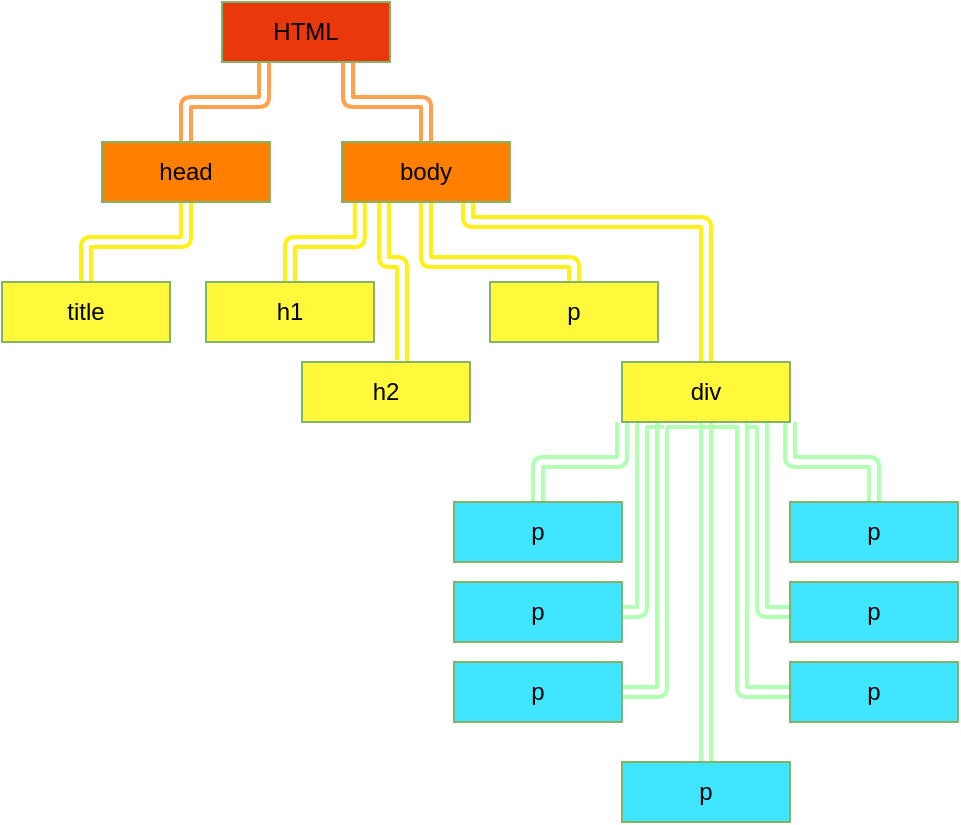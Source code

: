 <mxfile version="15.2.9" type="github">
  <diagram id="PYpE6oL168dghffFzByK" name="Page-1">
    <mxGraphModel dx="865" dy="486" grid="1" gridSize="10" guides="1" tooltips="1" connect="1" arrows="1" fold="1" page="1" pageScale="1" pageWidth="827" pageHeight="1169" math="0" shadow="0">
      <root>
        <mxCell id="0" />
        <mxCell id="1" parent="0" />
        <mxCell id="Jz1yEFnl1scGtVn9OjaA-24" style="edgeStyle=orthogonalEdgeStyle;rounded=1;orthogonalLoop=1;jettySize=auto;html=1;exitX=0.25;exitY=1;exitDx=0;exitDy=0;strokeWidth=2;shape=link;shadow=0;sketch=0;strokeColor=#FFA14F;" edge="1" parent="1" source="Jz1yEFnl1scGtVn9OjaA-1" target="Jz1yEFnl1scGtVn9OjaA-2">
          <mxGeometry relative="1" as="geometry" />
        </mxCell>
        <mxCell id="Jz1yEFnl1scGtVn9OjaA-25" style="edgeStyle=orthogonalEdgeStyle;rounded=1;orthogonalLoop=1;jettySize=auto;html=1;exitX=0.75;exitY=1;exitDx=0;exitDy=0;entryX=0.5;entryY=0;entryDx=0;entryDy=0;strokeWidth=2;shape=link;shadow=0;sketch=0;strokeColor=#FFA14F;" edge="1" parent="1" source="Jz1yEFnl1scGtVn9OjaA-1" target="Jz1yEFnl1scGtVn9OjaA-4">
          <mxGeometry relative="1" as="geometry" />
        </mxCell>
        <mxCell id="Jz1yEFnl1scGtVn9OjaA-1" value="HTML" style="rounded=0;whiteSpace=wrap;html=1;fillColor=#E8380C;strokeColor=#82b366;" vertex="1" parent="1">
          <mxGeometry x="380" y="30" width="84" height="30" as="geometry" />
        </mxCell>
        <mxCell id="Jz1yEFnl1scGtVn9OjaA-26" style="edgeStyle=orthogonalEdgeStyle;rounded=1;orthogonalLoop=1;jettySize=auto;html=1;exitX=0.5;exitY=1;exitDx=0;exitDy=0;entryX=0.5;entryY=0;entryDx=0;entryDy=0;strokeWidth=2;shape=link;shadow=0;sketch=0;strokeColor=#FFF017;" edge="1" parent="1" source="Jz1yEFnl1scGtVn9OjaA-2" target="Jz1yEFnl1scGtVn9OjaA-3">
          <mxGeometry relative="1" as="geometry" />
        </mxCell>
        <mxCell id="Jz1yEFnl1scGtVn9OjaA-2" value="head" style="rounded=0;whiteSpace=wrap;html=1;fillColor=#FF8000;strokeColor=#82b366;" vertex="1" parent="1">
          <mxGeometry x="320" y="100" width="84" height="30" as="geometry" />
        </mxCell>
        <mxCell id="Jz1yEFnl1scGtVn9OjaA-3" value="title" style="rounded=0;whiteSpace=wrap;html=1;fillColor=#FFF83B;strokeColor=#82b366;" vertex="1" parent="1">
          <mxGeometry x="270" y="170" width="84" height="30" as="geometry" />
        </mxCell>
        <mxCell id="Jz1yEFnl1scGtVn9OjaA-27" style="edgeStyle=orthogonalEdgeStyle;rounded=1;orthogonalLoop=1;jettySize=auto;html=1;exitX=0.106;exitY=1.018;exitDx=0;exitDy=0;entryX=0.5;entryY=0;entryDx=0;entryDy=0;strokeWidth=2;shape=link;shadow=0;sketch=0;exitPerimeter=0;strokeColor=#FFF017;" edge="1" parent="1" source="Jz1yEFnl1scGtVn9OjaA-4" target="Jz1yEFnl1scGtVn9OjaA-5">
          <mxGeometry relative="1" as="geometry" />
        </mxCell>
        <mxCell id="Jz1yEFnl1scGtVn9OjaA-28" style="edgeStyle=orthogonalEdgeStyle;rounded=1;orthogonalLoop=1;jettySize=auto;html=1;exitX=0.25;exitY=1;exitDx=0;exitDy=0;entryX=0.553;entryY=0.026;entryDx=0;entryDy=0;strokeWidth=2;shape=link;shadow=0;sketch=0;entryPerimeter=0;strokeColor=#FFF017;" edge="1" parent="1" source="Jz1yEFnl1scGtVn9OjaA-4" target="Jz1yEFnl1scGtVn9OjaA-6">
          <mxGeometry relative="1" as="geometry">
            <Array as="points">
              <mxPoint x="461" y="160" />
              <mxPoint x="470" y="160" />
              <mxPoint x="470" y="211" />
            </Array>
          </mxGeometry>
        </mxCell>
        <mxCell id="Jz1yEFnl1scGtVn9OjaA-30" style="edgeStyle=orthogonalEdgeStyle;rounded=1;orthogonalLoop=1;jettySize=auto;html=1;exitX=0.5;exitY=1;exitDx=0;exitDy=0;entryX=0.5;entryY=0;entryDx=0;entryDy=0;strokeWidth=2;shape=link;shadow=0;sketch=0;strokeColor=#FFF017;" edge="1" parent="1" source="Jz1yEFnl1scGtVn9OjaA-4" target="Jz1yEFnl1scGtVn9OjaA-8">
          <mxGeometry relative="1" as="geometry">
            <Array as="points">
              <mxPoint x="482" y="160" />
              <mxPoint x="556" y="160" />
            </Array>
          </mxGeometry>
        </mxCell>
        <mxCell id="Jz1yEFnl1scGtVn9OjaA-32" style="edgeStyle=orthogonalEdgeStyle;rounded=1;orthogonalLoop=1;jettySize=auto;html=1;exitX=0.75;exitY=1;exitDx=0;exitDy=0;entryX=0.5;entryY=0;entryDx=0;entryDy=0;strokeWidth=2;shape=link;shadow=0;sketch=0;strokeColor=#FFF017;" edge="1" parent="1" source="Jz1yEFnl1scGtVn9OjaA-4" target="Jz1yEFnl1scGtVn9OjaA-7">
          <mxGeometry relative="1" as="geometry">
            <Array as="points">
              <mxPoint x="503" y="140" />
              <mxPoint x="622" y="140" />
            </Array>
          </mxGeometry>
        </mxCell>
        <mxCell id="Jz1yEFnl1scGtVn9OjaA-4" value="body" style="rounded=0;whiteSpace=wrap;html=1;fillColor=#FF8000;strokeColor=#82b366;" vertex="1" parent="1">
          <mxGeometry x="440" y="100" width="84" height="30" as="geometry" />
        </mxCell>
        <mxCell id="Jz1yEFnl1scGtVn9OjaA-5" value="h1" style="rounded=0;whiteSpace=wrap;html=1;fillColor=#FFF83B;strokeColor=#82b366;" vertex="1" parent="1">
          <mxGeometry x="372" y="170" width="84" height="30" as="geometry" />
        </mxCell>
        <mxCell id="Jz1yEFnl1scGtVn9OjaA-6" value="h2" style="rounded=0;whiteSpace=wrap;html=1;fillColor=#FFF83B;strokeColor=#82b366;" vertex="1" parent="1">
          <mxGeometry x="420" y="210" width="84" height="30" as="geometry" />
        </mxCell>
        <mxCell id="Jz1yEFnl1scGtVn9OjaA-33" style="edgeStyle=orthogonalEdgeStyle;rounded=1;orthogonalLoop=1;jettySize=auto;html=1;exitX=0;exitY=1;exitDx=0;exitDy=0;strokeWidth=2;shape=link;shadow=0;sketch=0;strokeColor=#B0FFB3;" edge="1" parent="1" source="Jz1yEFnl1scGtVn9OjaA-7" target="Jz1yEFnl1scGtVn9OjaA-10">
          <mxGeometry relative="1" as="geometry" />
        </mxCell>
        <mxCell id="Jz1yEFnl1scGtVn9OjaA-39" style="edgeStyle=orthogonalEdgeStyle;rounded=1;orthogonalLoop=1;jettySize=auto;html=1;exitX=0.25;exitY=1;exitDx=0;exitDy=0;entryX=1;entryY=0.5;entryDx=0;entryDy=0;strokeWidth=2;shape=link;shadow=0;sketch=0;strokeColor=#B0FFB3;" edge="1" parent="1" source="Jz1yEFnl1scGtVn9OjaA-7" target="Jz1yEFnl1scGtVn9OjaA-34">
          <mxGeometry relative="1" as="geometry">
            <Array as="points">
              <mxPoint x="590" y="240" />
              <mxPoint x="590" y="335" />
            </Array>
          </mxGeometry>
        </mxCell>
        <mxCell id="Jz1yEFnl1scGtVn9OjaA-40" style="edgeStyle=orthogonalEdgeStyle;rounded=1;orthogonalLoop=1;jettySize=auto;html=1;exitX=0.5;exitY=1;exitDx=0;exitDy=0;entryX=1;entryY=0.5;entryDx=0;entryDy=0;strokeWidth=2;shape=link;shadow=0;sketch=0;strokeColor=#B0FFB3;" edge="1" parent="1" source="Jz1yEFnl1scGtVn9OjaA-7" target="Jz1yEFnl1scGtVn9OjaA-36">
          <mxGeometry relative="1" as="geometry">
            <Array as="points">
              <mxPoint x="600" y="240" />
              <mxPoint x="600" y="375" />
            </Array>
          </mxGeometry>
        </mxCell>
        <mxCell id="Jz1yEFnl1scGtVn9OjaA-41" style="edgeStyle=orthogonalEdgeStyle;rounded=1;orthogonalLoop=1;jettySize=auto;html=1;exitX=1;exitY=1;exitDx=0;exitDy=0;strokeWidth=2;shape=link;shadow=0;sketch=0;strokeColor=#B0FFB3;" edge="1" parent="1" source="Jz1yEFnl1scGtVn9OjaA-7" target="Jz1yEFnl1scGtVn9OjaA-38">
          <mxGeometry relative="1" as="geometry" />
        </mxCell>
        <mxCell id="Jz1yEFnl1scGtVn9OjaA-45" style="edgeStyle=orthogonalEdgeStyle;rounded=1;orthogonalLoop=1;jettySize=auto;html=1;exitX=0.75;exitY=1;exitDx=0;exitDy=0;entryX=0;entryY=0.5;entryDx=0;entryDy=0;strokeWidth=2;shape=link;shadow=0;sketch=0;strokeColor=#B0FFB3;" edge="1" parent="1" source="Jz1yEFnl1scGtVn9OjaA-7" target="Jz1yEFnl1scGtVn9OjaA-42">
          <mxGeometry relative="1" as="geometry">
            <Array as="points">
              <mxPoint x="650" y="240" />
              <mxPoint x="650" y="335" />
            </Array>
          </mxGeometry>
        </mxCell>
        <mxCell id="Jz1yEFnl1scGtVn9OjaA-46" style="edgeStyle=orthogonalEdgeStyle;rounded=1;orthogonalLoop=1;jettySize=auto;html=1;exitX=0.5;exitY=1;exitDx=0;exitDy=0;entryX=0;entryY=0.5;entryDx=0;entryDy=0;strokeWidth=2;shape=link;shadow=0;sketch=0;strokeColor=#B0FFB3;" edge="1" parent="1" source="Jz1yEFnl1scGtVn9OjaA-7" target="Jz1yEFnl1scGtVn9OjaA-43">
          <mxGeometry relative="1" as="geometry">
            <Array as="points">
              <mxPoint x="640" y="240" />
              <mxPoint x="640" y="375" />
            </Array>
          </mxGeometry>
        </mxCell>
        <mxCell id="Jz1yEFnl1scGtVn9OjaA-48" value="" style="edgeStyle=orthogonalEdgeStyle;rounded=1;orthogonalLoop=1;jettySize=auto;html=1;entryX=0.5;entryY=0;entryDx=0;entryDy=0;strokeWidth=2;shape=link;shadow=0;sketch=0;strokeColor=#B0FFB3;" edge="1" parent="1" source="Jz1yEFnl1scGtVn9OjaA-7" target="Jz1yEFnl1scGtVn9OjaA-44">
          <mxGeometry relative="1" as="geometry">
            <mxPoint x="622" y="320" as="targetPoint" />
          </mxGeometry>
        </mxCell>
        <mxCell id="Jz1yEFnl1scGtVn9OjaA-7" value="div" style="rounded=0;whiteSpace=wrap;html=1;fillColor=#FFF83B;strokeColor=#82b366;" vertex="1" parent="1">
          <mxGeometry x="580" y="210" width="84" height="30" as="geometry" />
        </mxCell>
        <mxCell id="Jz1yEFnl1scGtVn9OjaA-8" value="p" style="rounded=0;whiteSpace=wrap;html=1;fillColor=#FFF83B;strokeColor=#82b366;" vertex="1" parent="1">
          <mxGeometry x="514" y="170" width="84" height="30" as="geometry" />
        </mxCell>
        <mxCell id="Jz1yEFnl1scGtVn9OjaA-10" value="p" style="rounded=0;whiteSpace=wrap;html=1;fillColor=#40E6FF;strokeColor=#82b366;" vertex="1" parent="1">
          <mxGeometry x="496" y="280" width="84" height="30" as="geometry" />
        </mxCell>
        <mxCell id="Jz1yEFnl1scGtVn9OjaA-18" style="edgeStyle=orthogonalEdgeStyle;rounded=0;orthogonalLoop=1;jettySize=auto;html=1;exitX=0.5;exitY=1;exitDx=0;exitDy=0;" edge="1" parent="1" source="Jz1yEFnl1scGtVn9OjaA-4" target="Jz1yEFnl1scGtVn9OjaA-4">
          <mxGeometry relative="1" as="geometry" />
        </mxCell>
        <mxCell id="Jz1yEFnl1scGtVn9OjaA-34" value="p" style="rounded=0;whiteSpace=wrap;html=1;fillColor=#40E6FF;strokeColor=#82b366;" vertex="1" parent="1">
          <mxGeometry x="496" y="320" width="84" height="30" as="geometry" />
        </mxCell>
        <mxCell id="Jz1yEFnl1scGtVn9OjaA-36" value="p" style="rounded=0;whiteSpace=wrap;html=1;fillColor=#40E6FF;strokeColor=#82b366;" vertex="1" parent="1">
          <mxGeometry x="496" y="360" width="84" height="30" as="geometry" />
        </mxCell>
        <mxCell id="Jz1yEFnl1scGtVn9OjaA-38" value="p" style="rounded=0;whiteSpace=wrap;html=1;fillColor=#40E6FF;strokeColor=#82b366;" vertex="1" parent="1">
          <mxGeometry x="664" y="280" width="84" height="30" as="geometry" />
        </mxCell>
        <mxCell id="Jz1yEFnl1scGtVn9OjaA-42" value="p" style="rounded=0;whiteSpace=wrap;html=1;fillColor=#40E6FF;strokeColor=#82b366;" vertex="1" parent="1">
          <mxGeometry x="664" y="320" width="84" height="30" as="geometry" />
        </mxCell>
        <mxCell id="Jz1yEFnl1scGtVn9OjaA-43" value="p" style="rounded=0;whiteSpace=wrap;html=1;fillColor=#40E6FF;strokeColor=#82b366;" vertex="1" parent="1">
          <mxGeometry x="664" y="360" width="84" height="30" as="geometry" />
        </mxCell>
        <mxCell id="Jz1yEFnl1scGtVn9OjaA-44" value="p" style="rounded=0;whiteSpace=wrap;html=1;fillColor=#40E6FF;strokeColor=#82b366;" vertex="1" parent="1">
          <mxGeometry x="580" y="410" width="84" height="30" as="geometry" />
        </mxCell>
      </root>
    </mxGraphModel>
  </diagram>
</mxfile>
